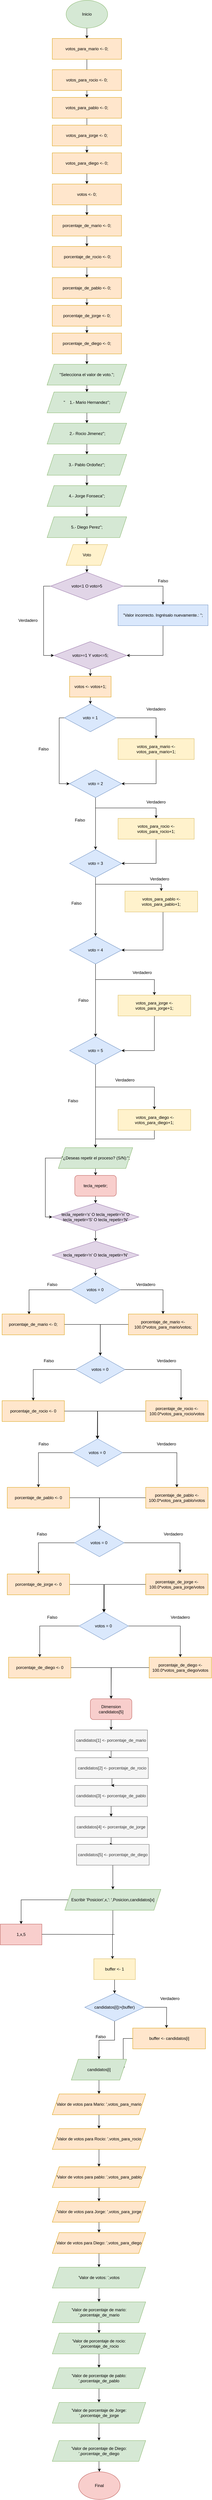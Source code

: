 <mxfile version="19.0.3" type="device"><diagram id="C5RBs43oDa-KdzZeNtuy" name="Page-1"><mxGraphModel dx="868" dy="553" grid="1" gridSize="10" guides="1" tooltips="1" connect="1" arrows="1" fold="1" page="1" pageScale="1" pageWidth="827" pageHeight="1169" math="0" shadow="0"><root><mxCell id="WIyWlLk6GJQsqaUBKTNV-0"/><mxCell id="WIyWlLk6GJQsqaUBKTNV-1" parent="WIyWlLk6GJQsqaUBKTNV-0"/><mxCell id="9znzS4tOZBLbrsTF10Df-2" value="" style="edgeStyle=orthogonalEdgeStyle;rounded=0;orthogonalLoop=1;jettySize=auto;html=1;" parent="WIyWlLk6GJQsqaUBKTNV-1" source="9znzS4tOZBLbrsTF10Df-0" target="9znzS4tOZBLbrsTF10Df-1" edge="1"><mxGeometry relative="1" as="geometry"/></mxCell><mxCell id="9znzS4tOZBLbrsTF10Df-0" value="Inicio" style="ellipse;whiteSpace=wrap;html=1;fillColor=#d5e8d4;strokeColor=#82b366;" parent="WIyWlLk6GJQsqaUBKTNV-1" vertex="1"><mxGeometry x="270" y="10" width="120" height="80" as="geometry"/></mxCell><mxCell id="9znzS4tOZBLbrsTF10Df-7" value="" style="edgeStyle=orthogonalEdgeStyle;rounded=0;orthogonalLoop=1;jettySize=auto;html=1;" parent="WIyWlLk6GJQsqaUBKTNV-1" source="9znzS4tOZBLbrsTF10Df-1" target="9znzS4tOZBLbrsTF10Df-4" edge="1"><mxGeometry relative="1" as="geometry"/></mxCell><mxCell id="9znzS4tOZBLbrsTF10Df-1" value="votos_para_mario &amp;lt;- 0;" style="rounded=0;whiteSpace=wrap;html=1;fillColor=#ffe6cc;strokeColor=#d79b00;" parent="WIyWlLk6GJQsqaUBKTNV-1" vertex="1"><mxGeometry x="230" y="120" width="200" height="60" as="geometry"/></mxCell><mxCell id="9znzS4tOZBLbrsTF10Df-3" value="votos_para_rocio &amp;lt;- 0;" style="rounded=0;whiteSpace=wrap;html=1;fillColor=#ffe6cc;strokeColor=#d79b00;" parent="WIyWlLk6GJQsqaUBKTNV-1" vertex="1"><mxGeometry x="230" y="210" width="200" height="60" as="geometry"/></mxCell><mxCell id="9znzS4tOZBLbrsTF10Df-8" value="" style="edgeStyle=orthogonalEdgeStyle;rounded=0;orthogonalLoop=1;jettySize=auto;html=1;" parent="WIyWlLk6GJQsqaUBKTNV-1" source="9znzS4tOZBLbrsTF10Df-4" target="9znzS4tOZBLbrsTF10Df-6" edge="1"><mxGeometry relative="1" as="geometry"/></mxCell><mxCell id="9znzS4tOZBLbrsTF10Df-4" value="votos_para_pablo &amp;lt;- 0;" style="rounded=0;whiteSpace=wrap;html=1;fillColor=#ffe6cc;strokeColor=#d79b00;" parent="WIyWlLk6GJQsqaUBKTNV-1" vertex="1"><mxGeometry x="230" y="290" width="200" height="60" as="geometry"/></mxCell><mxCell id="9znzS4tOZBLbrsTF10Df-5" value="votos_para_jorge &amp;lt;- 0;" style="rounded=0;whiteSpace=wrap;html=1;fillColor=#ffe6cc;strokeColor=#d79b00;" parent="WIyWlLk6GJQsqaUBKTNV-1" vertex="1"><mxGeometry x="230" y="370" width="200" height="60" as="geometry"/></mxCell><mxCell id="9znzS4tOZBLbrsTF10Df-11" value="" style="edgeStyle=orthogonalEdgeStyle;rounded=0;orthogonalLoop=1;jettySize=auto;html=1;" parent="WIyWlLk6GJQsqaUBKTNV-1" source="9znzS4tOZBLbrsTF10Df-6" target="9znzS4tOZBLbrsTF10Df-10" edge="1"><mxGeometry relative="1" as="geometry"/></mxCell><mxCell id="9znzS4tOZBLbrsTF10Df-6" value="votos_para_diego &amp;lt;- 0;" style="rounded=0;whiteSpace=wrap;html=1;fillColor=#ffe6cc;strokeColor=#d79b00;" parent="WIyWlLk6GJQsqaUBKTNV-1" vertex="1"><mxGeometry x="230" y="450" width="200" height="60" as="geometry"/></mxCell><mxCell id="9znzS4tOZBLbrsTF10Df-18" value="" style="edgeStyle=orthogonalEdgeStyle;rounded=0;orthogonalLoop=1;jettySize=auto;html=1;" parent="WIyWlLk6GJQsqaUBKTNV-1" source="9znzS4tOZBLbrsTF10Df-10" target="9znzS4tOZBLbrsTF10Df-17" edge="1"><mxGeometry relative="1" as="geometry"/></mxCell><mxCell id="9znzS4tOZBLbrsTF10Df-10" value="votos &amp;lt;- 0;" style="rounded=0;whiteSpace=wrap;html=1;fillColor=#ffe6cc;strokeColor=#d79b00;" parent="WIyWlLk6GJQsqaUBKTNV-1" vertex="1"><mxGeometry x="230" y="540" width="200" height="60" as="geometry"/></mxCell><mxCell id="9znzS4tOZBLbrsTF10Df-24" value="" style="edgeStyle=orthogonalEdgeStyle;rounded=0;orthogonalLoop=1;jettySize=auto;html=1;" parent="WIyWlLk6GJQsqaUBKTNV-1" source="9znzS4tOZBLbrsTF10Df-13" target="9znzS4tOZBLbrsTF10Df-23" edge="1"><mxGeometry relative="1" as="geometry"/></mxCell><mxCell id="9znzS4tOZBLbrsTF10Df-13" value="porcentaje_de_diego &amp;lt;- 0;" style="rounded=0;whiteSpace=wrap;html=1;fillColor=#ffe6cc;strokeColor=#d79b00;" parent="WIyWlLk6GJQsqaUBKTNV-1" vertex="1"><mxGeometry x="230" y="970" width="200" height="60" as="geometry"/></mxCell><mxCell id="9znzS4tOZBLbrsTF10Df-22" value="" style="edgeStyle=orthogonalEdgeStyle;rounded=0;orthogonalLoop=1;jettySize=auto;html=1;" parent="WIyWlLk6GJQsqaUBKTNV-1" source="9znzS4tOZBLbrsTF10Df-14" target="9znzS4tOZBLbrsTF10Df-13" edge="1"><mxGeometry relative="1" as="geometry"/></mxCell><mxCell id="9znzS4tOZBLbrsTF10Df-14" value="porcentaje_de_jorge &amp;lt;- 0;" style="rounded=0;whiteSpace=wrap;html=1;fillColor=#ffe6cc;strokeColor=#d79b00;" parent="WIyWlLk6GJQsqaUBKTNV-1" vertex="1"><mxGeometry x="230" y="890" width="200" height="60" as="geometry"/></mxCell><mxCell id="9znzS4tOZBLbrsTF10Df-21" value="" style="edgeStyle=orthogonalEdgeStyle;rounded=0;orthogonalLoop=1;jettySize=auto;html=1;" parent="WIyWlLk6GJQsqaUBKTNV-1" source="9znzS4tOZBLbrsTF10Df-15" target="9znzS4tOZBLbrsTF10Df-14" edge="1"><mxGeometry relative="1" as="geometry"/></mxCell><mxCell id="9znzS4tOZBLbrsTF10Df-15" value="porcentaje_de_pablo &amp;lt;- 0;" style="rounded=0;whiteSpace=wrap;html=1;fillColor=#ffe6cc;strokeColor=#d79b00;" parent="WIyWlLk6GJQsqaUBKTNV-1" vertex="1"><mxGeometry x="230" y="810" width="200" height="60" as="geometry"/></mxCell><mxCell id="9znzS4tOZBLbrsTF10Df-20" value="" style="edgeStyle=orthogonalEdgeStyle;rounded=0;orthogonalLoop=1;jettySize=auto;html=1;" parent="WIyWlLk6GJQsqaUBKTNV-1" source="9znzS4tOZBLbrsTF10Df-16" target="9znzS4tOZBLbrsTF10Df-15" edge="1"><mxGeometry relative="1" as="geometry"/></mxCell><mxCell id="9znzS4tOZBLbrsTF10Df-16" value="&amp;nbsp;porcentaje_de_rocio &amp;lt;- 0;" style="rounded=0;whiteSpace=wrap;html=1;fillColor=#ffe6cc;strokeColor=#d79b00;" parent="WIyWlLk6GJQsqaUBKTNV-1" vertex="1"><mxGeometry x="230" y="720" width="200" height="60" as="geometry"/></mxCell><mxCell id="9znzS4tOZBLbrsTF10Df-19" value="" style="edgeStyle=orthogonalEdgeStyle;rounded=0;orthogonalLoop=1;jettySize=auto;html=1;" parent="WIyWlLk6GJQsqaUBKTNV-1" source="9znzS4tOZBLbrsTF10Df-17" target="9znzS4tOZBLbrsTF10Df-16" edge="1"><mxGeometry relative="1" as="geometry"/></mxCell><mxCell id="9znzS4tOZBLbrsTF10Df-17" value="porcentaje_de_mario &amp;lt;- 0;" style="rounded=0;whiteSpace=wrap;html=1;fillColor=#ffe6cc;strokeColor=#d79b00;" parent="WIyWlLk6GJQsqaUBKTNV-1" vertex="1"><mxGeometry x="230" y="630" width="200" height="60" as="geometry"/></mxCell><mxCell id="9znzS4tOZBLbrsTF10Df-23" value="" style="shape=parallelogram;perimeter=parallelogramPerimeter;whiteSpace=wrap;html=1;fixedSize=1;fillColor=#d5e8d4;strokeColor=#82b366;" parent="WIyWlLk6GJQsqaUBKTNV-1" vertex="1"><mxGeometry x="215" y="1060" width="230" height="60" as="geometry"/></mxCell><mxCell id="9znzS4tOZBLbrsTF10Df-32" value="" style="edgeStyle=orthogonalEdgeStyle;rounded=0;orthogonalLoop=1;jettySize=auto;html=1;" parent="WIyWlLk6GJQsqaUBKTNV-1" source="9znzS4tOZBLbrsTF10Df-25" target="9znzS4tOZBLbrsTF10Df-27" edge="1"><mxGeometry relative="1" as="geometry"/></mxCell><mxCell id="9znzS4tOZBLbrsTF10Df-25" value="&quot;Selecciona el valor de voto.&quot;;" style="shape=parallelogram;perimeter=parallelogramPerimeter;whiteSpace=wrap;html=1;fixedSize=1;fillColor=#d5e8d4;strokeColor=#82b366;" parent="WIyWlLk6GJQsqaUBKTNV-1" vertex="1"><mxGeometry x="215" y="1060" width="230" height="60" as="geometry"/></mxCell><mxCell id="9znzS4tOZBLbrsTF10Df-34" value="" style="edgeStyle=orthogonalEdgeStyle;rounded=0;orthogonalLoop=1;jettySize=auto;html=1;" parent="WIyWlLk6GJQsqaUBKTNV-1" source="9znzS4tOZBLbrsTF10Df-27" target="9znzS4tOZBLbrsTF10Df-28" edge="1"><mxGeometry relative="1" as="geometry"/></mxCell><mxCell id="9znzS4tOZBLbrsTF10Df-27" value="&quot;&amp;nbsp; &amp;nbsp; 1.- Mario Hernandez&quot;;" style="shape=parallelogram;perimeter=parallelogramPerimeter;whiteSpace=wrap;html=1;fixedSize=1;fillColor=#d5e8d4;strokeColor=#82b366;" parent="WIyWlLk6GJQsqaUBKTNV-1" vertex="1"><mxGeometry x="215" y="1140" width="230" height="60" as="geometry"/></mxCell><mxCell id="9znzS4tOZBLbrsTF10Df-35" value="" style="edgeStyle=orthogonalEdgeStyle;rounded=0;orthogonalLoop=1;jettySize=auto;html=1;" parent="WIyWlLk6GJQsqaUBKTNV-1" source="9znzS4tOZBLbrsTF10Df-28" target="9znzS4tOZBLbrsTF10Df-30" edge="1"><mxGeometry relative="1" as="geometry"/></mxCell><mxCell id="9znzS4tOZBLbrsTF10Df-28" value="&amp;nbsp;2.- Rocio Jimenez&quot;;" style="shape=parallelogram;perimeter=parallelogramPerimeter;whiteSpace=wrap;html=1;fixedSize=1;fillColor=#d5e8d4;strokeColor=#82b366;" parent="WIyWlLk6GJQsqaUBKTNV-1" vertex="1"><mxGeometry x="215" y="1230" width="230" height="60" as="geometry"/></mxCell><mxCell id="9znzS4tOZBLbrsTF10Df-39" value="" style="edgeStyle=orthogonalEdgeStyle;rounded=0;orthogonalLoop=1;jettySize=auto;html=1;" parent="WIyWlLk6GJQsqaUBKTNV-1" source="9znzS4tOZBLbrsTF10Df-29" target="9znzS4tOZBLbrsTF10Df-38" edge="1"><mxGeometry relative="1" as="geometry"/></mxCell><mxCell id="9znzS4tOZBLbrsTF10Df-29" value="5.- Diego Perez&quot;;" style="shape=parallelogram;perimeter=parallelogramPerimeter;whiteSpace=wrap;html=1;fixedSize=1;fillColor=#d5e8d4;strokeColor=#82b366;" parent="WIyWlLk6GJQsqaUBKTNV-1" vertex="1"><mxGeometry x="215" y="1500" width="230" height="60" as="geometry"/></mxCell><mxCell id="9znzS4tOZBLbrsTF10Df-36" value="" style="edgeStyle=orthogonalEdgeStyle;rounded=0;orthogonalLoop=1;jettySize=auto;html=1;" parent="WIyWlLk6GJQsqaUBKTNV-1" source="9znzS4tOZBLbrsTF10Df-30" target="9znzS4tOZBLbrsTF10Df-31" edge="1"><mxGeometry relative="1" as="geometry"/></mxCell><mxCell id="9znzS4tOZBLbrsTF10Df-30" value="3.- Pablo Ordoñez&quot;;" style="shape=parallelogram;perimeter=parallelogramPerimeter;whiteSpace=wrap;html=1;fixedSize=1;fillColor=#d5e8d4;strokeColor=#82b366;" parent="WIyWlLk6GJQsqaUBKTNV-1" vertex="1"><mxGeometry x="215" y="1320" width="230" height="60" as="geometry"/></mxCell><mxCell id="9znzS4tOZBLbrsTF10Df-37" value="" style="edgeStyle=orthogonalEdgeStyle;rounded=0;orthogonalLoop=1;jettySize=auto;html=1;" parent="WIyWlLk6GJQsqaUBKTNV-1" source="9znzS4tOZBLbrsTF10Df-31" target="9znzS4tOZBLbrsTF10Df-29" edge="1"><mxGeometry relative="1" as="geometry"/></mxCell><mxCell id="9znzS4tOZBLbrsTF10Df-31" value="4.- Jorge Fonseca&quot;;" style="shape=parallelogram;perimeter=parallelogramPerimeter;whiteSpace=wrap;html=1;fixedSize=1;fillColor=#d5e8d4;strokeColor=#82b366;" parent="WIyWlLk6GJQsqaUBKTNV-1" vertex="1"><mxGeometry x="215" y="1410" width="230" height="60" as="geometry"/></mxCell><mxCell id="9znzS4tOZBLbrsTF10Df-41" value="" style="edgeStyle=orthogonalEdgeStyle;rounded=0;orthogonalLoop=1;jettySize=auto;html=1;" parent="WIyWlLk6GJQsqaUBKTNV-1" source="9znzS4tOZBLbrsTF10Df-38" target="9znzS4tOZBLbrsTF10Df-40" edge="1"><mxGeometry relative="1" as="geometry"/></mxCell><mxCell id="9znzS4tOZBLbrsTF10Df-38" value="Voto" style="shape=parallelogram;perimeter=parallelogramPerimeter;whiteSpace=wrap;html=1;fixedSize=1;fillColor=#fff2cc;strokeColor=#d6b656;" parent="WIyWlLk6GJQsqaUBKTNV-1" vertex="1"><mxGeometry x="270" y="1580" width="120" height="60" as="geometry"/></mxCell><mxCell id="9znzS4tOZBLbrsTF10Df-43" style="edgeStyle=orthogonalEdgeStyle;rounded=0;orthogonalLoop=1;jettySize=auto;html=1;exitX=1;exitY=0.5;exitDx=0;exitDy=0;entryX=0.5;entryY=0;entryDx=0;entryDy=0;" parent="WIyWlLk6GJQsqaUBKTNV-1" source="9znzS4tOZBLbrsTF10Df-40" target="9znzS4tOZBLbrsTF10Df-42" edge="1"><mxGeometry relative="1" as="geometry"/></mxCell><mxCell id="9znzS4tOZBLbrsTF10Df-49" style="edgeStyle=orthogonalEdgeStyle;rounded=0;orthogonalLoop=1;jettySize=auto;html=1;exitX=0;exitY=0.5;exitDx=0;exitDy=0;entryX=0;entryY=0.5;entryDx=0;entryDy=0;" parent="WIyWlLk6GJQsqaUBKTNV-1" source="9znzS4tOZBLbrsTF10Df-40" target="9znzS4tOZBLbrsTF10Df-46" edge="1"><mxGeometry relative="1" as="geometry"/></mxCell><mxCell id="9znzS4tOZBLbrsTF10Df-40" value="voto&amp;lt;1 O voto&amp;gt;5" style="rhombus;whiteSpace=wrap;html=1;fillColor=#e1d5e7;strokeColor=#9673a6;" parent="WIyWlLk6GJQsqaUBKTNV-1" vertex="1"><mxGeometry x="225" y="1660" width="210" height="80" as="geometry"/></mxCell><mxCell id="9znzS4tOZBLbrsTF10Df-50" style="edgeStyle=orthogonalEdgeStyle;rounded=0;orthogonalLoop=1;jettySize=auto;html=1;entryX=1;entryY=0.5;entryDx=0;entryDy=0;" parent="WIyWlLk6GJQsqaUBKTNV-1" source="9znzS4tOZBLbrsTF10Df-42" target="9znzS4tOZBLbrsTF10Df-46" edge="1"><mxGeometry relative="1" as="geometry"/></mxCell><mxCell id="9znzS4tOZBLbrsTF10Df-42" value="&quot;Valor incorrecto. Ingrésalo nuevamente.: &quot;;" style="rounded=0;whiteSpace=wrap;html=1;fillColor=#dae8fc;strokeColor=#6c8ebf;" parent="WIyWlLk6GJQsqaUBKTNV-1" vertex="1"><mxGeometry x="420" y="1754" width="260" height="60" as="geometry"/></mxCell><mxCell id="9znzS4tOZBLbrsTF10Df-55" value="" style="edgeStyle=orthogonalEdgeStyle;rounded=0;orthogonalLoop=1;jettySize=auto;html=1;" parent="WIyWlLk6GJQsqaUBKTNV-1" source="9znzS4tOZBLbrsTF10Df-46" target="9znzS4tOZBLbrsTF10Df-54" edge="1"><mxGeometry relative="1" as="geometry"/></mxCell><mxCell id="9znzS4tOZBLbrsTF10Df-46" value="voto&amp;gt;=1 Y voto&amp;lt;=5;" style="rhombus;whiteSpace=wrap;html=1;fillColor=#e1d5e7;strokeColor=#9673a6;" parent="WIyWlLk6GJQsqaUBKTNV-1" vertex="1"><mxGeometry x="235" y="1860" width="210" height="80" as="geometry"/></mxCell><mxCell id="9znzS4tOZBLbrsTF10Df-51" value="Falso" style="text;html=1;strokeColor=none;fillColor=none;align=center;verticalAlign=middle;whiteSpace=wrap;rounded=0;" parent="WIyWlLk6GJQsqaUBKTNV-1" vertex="1"><mxGeometry x="520" y="1670" width="60" height="30" as="geometry"/></mxCell><mxCell id="9znzS4tOZBLbrsTF10Df-53" value="Verdadero" style="text;html=1;strokeColor=none;fillColor=none;align=center;verticalAlign=middle;whiteSpace=wrap;rounded=0;" parent="WIyWlLk6GJQsqaUBKTNV-1" vertex="1"><mxGeometry x="130" y="1784" width="60" height="30" as="geometry"/></mxCell><mxCell id="9znzS4tOZBLbrsTF10Df-57" value="" style="edgeStyle=orthogonalEdgeStyle;rounded=0;orthogonalLoop=1;jettySize=auto;html=1;" parent="WIyWlLk6GJQsqaUBKTNV-1" source="9znzS4tOZBLbrsTF10Df-54" target="9znzS4tOZBLbrsTF10Df-56" edge="1"><mxGeometry relative="1" as="geometry"/></mxCell><mxCell id="9znzS4tOZBLbrsTF10Df-54" value="votos &amp;lt;- votos+1;" style="rounded=0;whiteSpace=wrap;html=1;fillColor=#ffe6cc;strokeColor=#d79b00;" parent="WIyWlLk6GJQsqaUBKTNV-1" vertex="1"><mxGeometry x="280" y="1960" width="120" height="60" as="geometry"/></mxCell><mxCell id="9znzS4tOZBLbrsTF10Df-60" style="edgeStyle=orthogonalEdgeStyle;rounded=0;orthogonalLoop=1;jettySize=auto;html=1;entryX=0.5;entryY=0;entryDx=0;entryDy=0;" parent="WIyWlLk6GJQsqaUBKTNV-1" source="9znzS4tOZBLbrsTF10Df-56" target="9znzS4tOZBLbrsTF10Df-59" edge="1"><mxGeometry relative="1" as="geometry"/></mxCell><mxCell id="9znzS4tOZBLbrsTF10Df-63" style="edgeStyle=orthogonalEdgeStyle;rounded=0;orthogonalLoop=1;jettySize=auto;html=1;entryX=0;entryY=0.5;entryDx=0;entryDy=0;" parent="WIyWlLk6GJQsqaUBKTNV-1" source="9znzS4tOZBLbrsTF10Df-56" target="9znzS4tOZBLbrsTF10Df-61" edge="1"><mxGeometry relative="1" as="geometry"><Array as="points"><mxPoint x="250" y="2080"/><mxPoint x="250" y="2270"/></Array></mxGeometry></mxCell><mxCell id="9znzS4tOZBLbrsTF10Df-56" value="voto = 1" style="rhombus;whiteSpace=wrap;html=1;fillColor=#dae8fc;strokeColor=#6c8ebf;" parent="WIyWlLk6GJQsqaUBKTNV-1" vertex="1"><mxGeometry x="265" y="2040" width="150" height="80" as="geometry"/></mxCell><mxCell id="9znzS4tOZBLbrsTF10Df-64" style="edgeStyle=orthogonalEdgeStyle;rounded=0;orthogonalLoop=1;jettySize=auto;html=1;entryX=1;entryY=0.5;entryDx=0;entryDy=0;" parent="WIyWlLk6GJQsqaUBKTNV-1" source="9znzS4tOZBLbrsTF10Df-59" target="9znzS4tOZBLbrsTF10Df-61" edge="1"><mxGeometry relative="1" as="geometry"/></mxCell><mxCell id="9znzS4tOZBLbrsTF10Df-59" value="votos_para_mario &amp;lt;- votos_para_mario+1;" style="rounded=0;whiteSpace=wrap;html=1;fillColor=#fff2cc;strokeColor=#d6b656;" parent="WIyWlLk6GJQsqaUBKTNV-1" vertex="1"><mxGeometry x="420" y="2140" width="220" height="60" as="geometry"/></mxCell><mxCell id="9znzS4tOZBLbrsTF10Df-78" style="edgeStyle=orthogonalEdgeStyle;rounded=0;orthogonalLoop=1;jettySize=auto;html=1;entryX=0.5;entryY=0;entryDx=0;entryDy=0;" parent="WIyWlLk6GJQsqaUBKTNV-1" source="9znzS4tOZBLbrsTF10Df-61" target="9znzS4tOZBLbrsTF10Df-77" edge="1"><mxGeometry relative="1" as="geometry"/></mxCell><mxCell id="9znzS4tOZBLbrsTF10Df-80" style="edgeStyle=orthogonalEdgeStyle;rounded=0;orthogonalLoop=1;jettySize=auto;html=1;exitX=0.5;exitY=1;exitDx=0;exitDy=0;" parent="WIyWlLk6GJQsqaUBKTNV-1" source="9znzS4tOZBLbrsTF10Df-61" target="9znzS4tOZBLbrsTF10Df-79" edge="1"><mxGeometry relative="1" as="geometry"/></mxCell><mxCell id="9znzS4tOZBLbrsTF10Df-61" value="voto = 2" style="rhombus;whiteSpace=wrap;html=1;fillColor=#dae8fc;strokeColor=#6c8ebf;" parent="WIyWlLk6GJQsqaUBKTNV-1" vertex="1"><mxGeometry x="280" y="2230" width="150" height="80" as="geometry"/></mxCell><mxCell id="9znzS4tOZBLbrsTF10Df-65" value="Verdadero" style="text;html=1;strokeColor=none;fillColor=none;align=center;verticalAlign=middle;whiteSpace=wrap;rounded=0;" parent="WIyWlLk6GJQsqaUBKTNV-1" vertex="1"><mxGeometry x="500" y="2040" width="60" height="30" as="geometry"/></mxCell><mxCell id="9znzS4tOZBLbrsTF10Df-66" value="Falso" style="text;html=1;strokeColor=none;fillColor=none;align=center;verticalAlign=middle;whiteSpace=wrap;rounded=0;" parent="WIyWlLk6GJQsqaUBKTNV-1" vertex="1"><mxGeometry x="175" y="2155" width="60" height="30" as="geometry"/></mxCell><mxCell id="9znzS4tOZBLbrsTF10Df-81" style="edgeStyle=orthogonalEdgeStyle;rounded=0;orthogonalLoop=1;jettySize=auto;html=1;exitX=0.5;exitY=1;exitDx=0;exitDy=0;entryX=1;entryY=0.5;entryDx=0;entryDy=0;" parent="WIyWlLk6GJQsqaUBKTNV-1" source="9znzS4tOZBLbrsTF10Df-77" target="9znzS4tOZBLbrsTF10Df-79" edge="1"><mxGeometry relative="1" as="geometry"/></mxCell><mxCell id="9znzS4tOZBLbrsTF10Df-77" value="votos_para_rocio &amp;lt;- votos_para_rocio+1;" style="rounded=0;whiteSpace=wrap;html=1;fillColor=#fff2cc;strokeColor=#d6b656;" parent="WIyWlLk6GJQsqaUBKTNV-1" vertex="1"><mxGeometry x="420" y="2370" width="220" height="60" as="geometry"/></mxCell><mxCell id="9znzS4tOZBLbrsTF10Df-85" style="edgeStyle=orthogonalEdgeStyle;rounded=0;orthogonalLoop=1;jettySize=auto;html=1;exitX=0.5;exitY=1;exitDx=0;exitDy=0;entryX=0.5;entryY=0;entryDx=0;entryDy=0;" parent="WIyWlLk6GJQsqaUBKTNV-1" source="9znzS4tOZBLbrsTF10Df-79" target="9znzS4tOZBLbrsTF10Df-84" edge="1"><mxGeometry relative="1" as="geometry"/></mxCell><mxCell id="9znzS4tOZBLbrsTF10Df-87" style="edgeStyle=orthogonalEdgeStyle;rounded=0;orthogonalLoop=1;jettySize=auto;html=1;exitX=0.5;exitY=1;exitDx=0;exitDy=0;entryX=0.5;entryY=0;entryDx=0;entryDy=0;" parent="WIyWlLk6GJQsqaUBKTNV-1" source="9znzS4tOZBLbrsTF10Df-79" target="9znzS4tOZBLbrsTF10Df-86" edge="1"><mxGeometry relative="1" as="geometry"/></mxCell><mxCell id="9znzS4tOZBLbrsTF10Df-79" value="voto = 3" style="rhombus;whiteSpace=wrap;html=1;fillColor=#dae8fc;strokeColor=#6c8ebf;" parent="WIyWlLk6GJQsqaUBKTNV-1" vertex="1"><mxGeometry x="280" y="2460" width="150" height="80" as="geometry"/></mxCell><mxCell id="9znzS4tOZBLbrsTF10Df-82" value="Verdadero" style="text;html=1;strokeColor=none;fillColor=none;align=center;verticalAlign=middle;whiteSpace=wrap;rounded=0;" parent="WIyWlLk6GJQsqaUBKTNV-1" vertex="1"><mxGeometry x="500" y="2308" width="60" height="30" as="geometry"/></mxCell><mxCell id="9znzS4tOZBLbrsTF10Df-83" value="Falso" style="text;html=1;strokeColor=none;fillColor=none;align=center;verticalAlign=middle;whiteSpace=wrap;rounded=0;" parent="WIyWlLk6GJQsqaUBKTNV-1" vertex="1"><mxGeometry x="280" y="2360" width="60" height="30" as="geometry"/></mxCell><mxCell id="9znzS4tOZBLbrsTF10Df-88" style="edgeStyle=orthogonalEdgeStyle;rounded=0;orthogonalLoop=1;jettySize=auto;html=1;entryX=1;entryY=0.5;entryDx=0;entryDy=0;" parent="WIyWlLk6GJQsqaUBKTNV-1" source="9znzS4tOZBLbrsTF10Df-84" target="9znzS4tOZBLbrsTF10Df-86" edge="1"><mxGeometry relative="1" as="geometry"><Array as="points"><mxPoint x="550" y="2750"/></Array></mxGeometry></mxCell><mxCell id="9znzS4tOZBLbrsTF10Df-84" value="votos_para_pablo &amp;lt;- votos_para_pablo+1;" style="rounded=0;whiteSpace=wrap;html=1;fillColor=#fff2cc;strokeColor=#d6b656;" parent="WIyWlLk6GJQsqaUBKTNV-1" vertex="1"><mxGeometry x="440" y="2580" width="210" height="60" as="geometry"/></mxCell><mxCell id="9znzS4tOZBLbrsTF10Df-92" style="edgeStyle=orthogonalEdgeStyle;rounded=0;orthogonalLoop=1;jettySize=auto;html=1;exitX=0.5;exitY=1;exitDx=0;exitDy=0;entryX=0.5;entryY=0;entryDx=0;entryDy=0;" parent="WIyWlLk6GJQsqaUBKTNV-1" source="9znzS4tOZBLbrsTF10Df-86" target="9znzS4tOZBLbrsTF10Df-91" edge="1"><mxGeometry relative="1" as="geometry"/></mxCell><mxCell id="9znzS4tOZBLbrsTF10Df-94" style="edgeStyle=orthogonalEdgeStyle;rounded=0;orthogonalLoop=1;jettySize=auto;html=1;entryX=0.5;entryY=0;entryDx=0;entryDy=0;" parent="WIyWlLk6GJQsqaUBKTNV-1" source="9znzS4tOZBLbrsTF10Df-86" target="9znzS4tOZBLbrsTF10Df-93" edge="1"><mxGeometry relative="1" as="geometry"/></mxCell><mxCell id="9znzS4tOZBLbrsTF10Df-86" value="voto = 4" style="rhombus;whiteSpace=wrap;html=1;fillColor=#dae8fc;strokeColor=#6c8ebf;" parent="WIyWlLk6GJQsqaUBKTNV-1" vertex="1"><mxGeometry x="280" y="2710" width="150" height="80" as="geometry"/></mxCell><mxCell id="9znzS4tOZBLbrsTF10Df-89" value="Verdadero" style="text;html=1;strokeColor=none;fillColor=none;align=center;verticalAlign=middle;whiteSpace=wrap;rounded=0;" parent="WIyWlLk6GJQsqaUBKTNV-1" vertex="1"><mxGeometry x="510" y="2530" width="60" height="30" as="geometry"/></mxCell><mxCell id="9znzS4tOZBLbrsTF10Df-90" value="Falso" style="text;html=1;strokeColor=none;fillColor=none;align=center;verticalAlign=middle;whiteSpace=wrap;rounded=0;" parent="WIyWlLk6GJQsqaUBKTNV-1" vertex="1"><mxGeometry x="270" y="2600" width="60" height="30" as="geometry"/></mxCell><mxCell id="9znzS4tOZBLbrsTF10Df-95" style="edgeStyle=orthogonalEdgeStyle;rounded=0;orthogonalLoop=1;jettySize=auto;html=1;entryX=1;entryY=0.5;entryDx=0;entryDy=0;" parent="WIyWlLk6GJQsqaUBKTNV-1" source="9znzS4tOZBLbrsTF10Df-91" target="9znzS4tOZBLbrsTF10Df-93" edge="1"><mxGeometry relative="1" as="geometry"/></mxCell><mxCell id="9znzS4tOZBLbrsTF10Df-91" value="votos_para_jorge &amp;lt;- votos_para_jorge+1;" style="rounded=0;whiteSpace=wrap;html=1;fillColor=#fff2cc;strokeColor=#d6b656;" parent="WIyWlLk6GJQsqaUBKTNV-1" vertex="1"><mxGeometry x="420" y="2880" width="210" height="60" as="geometry"/></mxCell><mxCell id="9znzS4tOZBLbrsTF10Df-101" style="edgeStyle=orthogonalEdgeStyle;rounded=0;orthogonalLoop=1;jettySize=auto;html=1;exitX=0.5;exitY=1;exitDx=0;exitDy=0;" parent="WIyWlLk6GJQsqaUBKTNV-1" source="9znzS4tOZBLbrsTF10Df-93" target="9znzS4tOZBLbrsTF10Df-98" edge="1"><mxGeometry relative="1" as="geometry"/></mxCell><mxCell id="9znzS4tOZBLbrsTF10Df-103" style="edgeStyle=orthogonalEdgeStyle;rounded=0;orthogonalLoop=1;jettySize=auto;html=1;entryX=0.5;entryY=0;entryDx=0;entryDy=0;" parent="WIyWlLk6GJQsqaUBKTNV-1" source="9znzS4tOZBLbrsTF10Df-93" target="9znzS4tOZBLbrsTF10Df-102" edge="1"><mxGeometry relative="1" as="geometry"/></mxCell><mxCell id="9znzS4tOZBLbrsTF10Df-93" value="voto = 5" style="rhombus;whiteSpace=wrap;html=1;fillColor=#dae8fc;strokeColor=#6c8ebf;" parent="WIyWlLk6GJQsqaUBKTNV-1" vertex="1"><mxGeometry x="280" y="3000" width="150" height="80" as="geometry"/></mxCell><mxCell id="9znzS4tOZBLbrsTF10Df-96" value="Verdadero" style="text;html=1;strokeColor=none;fillColor=none;align=center;verticalAlign=middle;whiteSpace=wrap;rounded=0;" parent="WIyWlLk6GJQsqaUBKTNV-1" vertex="1"><mxGeometry x="460" y="2800" width="60" height="30" as="geometry"/></mxCell><mxCell id="9znzS4tOZBLbrsTF10Df-97" value="Falso" style="text;html=1;strokeColor=none;fillColor=none;align=center;verticalAlign=middle;whiteSpace=wrap;rounded=0;" parent="WIyWlLk6GJQsqaUBKTNV-1" vertex="1"><mxGeometry x="290" y="2880" width="60" height="30" as="geometry"/></mxCell><mxCell id="9znzS4tOZBLbrsTF10Df-104" style="edgeStyle=orthogonalEdgeStyle;rounded=0;orthogonalLoop=1;jettySize=auto;html=1;" parent="WIyWlLk6GJQsqaUBKTNV-1" source="9znzS4tOZBLbrsTF10Df-98" target="9znzS4tOZBLbrsTF10Df-102" edge="1"><mxGeometry relative="1" as="geometry"/></mxCell><mxCell id="9znzS4tOZBLbrsTF10Df-98" value="&amp;nbsp;votos_para_diego &amp;lt;- votos_para_diego+1;" style="rounded=0;whiteSpace=wrap;html=1;fillColor=#fff2cc;strokeColor=#d6b656;" parent="WIyWlLk6GJQsqaUBKTNV-1" vertex="1"><mxGeometry x="420" y="3210" width="210" height="60" as="geometry"/></mxCell><mxCell id="9znzS4tOZBLbrsTF10Df-108" value="" style="edgeStyle=orthogonalEdgeStyle;rounded=0;orthogonalLoop=1;jettySize=auto;html=1;" parent="WIyWlLk6GJQsqaUBKTNV-1" source="9znzS4tOZBLbrsTF10Df-102" target="9znzS4tOZBLbrsTF10Df-107" edge="1"><mxGeometry relative="1" as="geometry"/></mxCell><mxCell id="nJC9lIAdAk6NZAcijKJm-0" style="edgeStyle=orthogonalEdgeStyle;rounded=0;orthogonalLoop=1;jettySize=auto;html=1;entryX=0;entryY=0.5;entryDx=0;entryDy=0;" edge="1" parent="WIyWlLk6GJQsqaUBKTNV-1" source="9znzS4tOZBLbrsTF10Df-102" target="9znzS4tOZBLbrsTF10Df-109"><mxGeometry relative="1" as="geometry"><mxPoint x="220" y="3520" as="targetPoint"/><Array as="points"><mxPoint x="210" y="3350"/><mxPoint x="210" y="3520"/></Array></mxGeometry></mxCell><mxCell id="9znzS4tOZBLbrsTF10Df-102" value="&quot;¿Deseas repetir el proceso? (S/N):&quot;;" style="shape=parallelogram;perimeter=parallelogramPerimeter;whiteSpace=wrap;html=1;fixedSize=1;fillColor=#d5e8d4;strokeColor=#82b366;" parent="WIyWlLk6GJQsqaUBKTNV-1" vertex="1"><mxGeometry x="247.5" y="3320" width="215" height="60" as="geometry"/></mxCell><mxCell id="9znzS4tOZBLbrsTF10Df-105" value="Verdadero" style="text;html=1;strokeColor=none;fillColor=none;align=center;verticalAlign=middle;whiteSpace=wrap;rounded=0;" parent="WIyWlLk6GJQsqaUBKTNV-1" vertex="1"><mxGeometry x="410" y="3110" width="60" height="30" as="geometry"/></mxCell><mxCell id="9znzS4tOZBLbrsTF10Df-106" value="Falso" style="text;html=1;strokeColor=none;fillColor=none;align=center;verticalAlign=middle;whiteSpace=wrap;rounded=0;" parent="WIyWlLk6GJQsqaUBKTNV-1" vertex="1"><mxGeometry x="260" y="3170" width="60" height="30" as="geometry"/></mxCell><mxCell id="9znzS4tOZBLbrsTF10Df-110" value="" style="edgeStyle=orthogonalEdgeStyle;rounded=0;orthogonalLoop=1;jettySize=auto;html=1;" parent="WIyWlLk6GJQsqaUBKTNV-1" source="9znzS4tOZBLbrsTF10Df-107" target="9znzS4tOZBLbrsTF10Df-109" edge="1"><mxGeometry relative="1" as="geometry"/></mxCell><mxCell id="9znzS4tOZBLbrsTF10Df-107" value="tecla_repetir;" style="rounded=1;whiteSpace=wrap;html=1;fillColor=#f8cecc;strokeColor=#b85450;" parent="WIyWlLk6GJQsqaUBKTNV-1" vertex="1"><mxGeometry x="295" y="3400" width="120" height="60" as="geometry"/></mxCell><mxCell id="9znzS4tOZBLbrsTF10Df-112" value="" style="edgeStyle=orthogonalEdgeStyle;rounded=0;orthogonalLoop=1;jettySize=auto;html=1;" parent="WIyWlLk6GJQsqaUBKTNV-1" source="9znzS4tOZBLbrsTF10Df-109" target="9znzS4tOZBLbrsTF10Df-111" edge="1"><mxGeometry relative="1" as="geometry"/></mxCell><mxCell id="9znzS4tOZBLbrsTF10Df-109" value="tecla_repetir='s' O tecla_repetir='n' O tecla_repetir='S' O tecla_repetir='N'" style="rhombus;whiteSpace=wrap;html=1;fillColor=#e1d5e7;strokeColor=#9673a6;" parent="WIyWlLk6GJQsqaUBKTNV-1" vertex="1"><mxGeometry x="230" y="3480" width="250" height="80" as="geometry"/></mxCell><mxCell id="9znzS4tOZBLbrsTF10Df-116" style="edgeStyle=orthogonalEdgeStyle;rounded=0;orthogonalLoop=1;jettySize=auto;html=1;exitX=0.5;exitY=1;exitDx=0;exitDy=0;entryX=0.5;entryY=0;entryDx=0;entryDy=0;" parent="WIyWlLk6GJQsqaUBKTNV-1" source="9znzS4tOZBLbrsTF10Df-111" target="9znzS4tOZBLbrsTF10Df-113" edge="1"><mxGeometry relative="1" as="geometry"/></mxCell><mxCell id="9znzS4tOZBLbrsTF10Df-111" value="tecla_repetir='n' O tecla_repetir='N'" style="rhombus;whiteSpace=wrap;html=1;fillColor=#e1d5e7;strokeColor=#9673a6;" parent="WIyWlLk6GJQsqaUBKTNV-1" vertex="1"><mxGeometry x="230" y="3590" width="250" height="80" as="geometry"/></mxCell><mxCell id="9znzS4tOZBLbrsTF10Df-117" style="edgeStyle=orthogonalEdgeStyle;rounded=0;orthogonalLoop=1;jettySize=auto;html=1;entryX=0.433;entryY=0.017;entryDx=0;entryDy=0;entryPerimeter=0;" parent="WIyWlLk6GJQsqaUBKTNV-1" source="9znzS4tOZBLbrsTF10Df-113" target="9znzS4tOZBLbrsTF10Df-114" edge="1"><mxGeometry relative="1" as="geometry"/></mxCell><mxCell id="9znzS4tOZBLbrsTF10Df-118" style="edgeStyle=orthogonalEdgeStyle;rounded=0;orthogonalLoop=1;jettySize=auto;html=1;" parent="WIyWlLk6GJQsqaUBKTNV-1" source="9znzS4tOZBLbrsTF10Df-113" target="9znzS4tOZBLbrsTF10Df-115" edge="1"><mxGeometry relative="1" as="geometry"/></mxCell><mxCell id="9znzS4tOZBLbrsTF10Df-113" value="votos = 0&amp;nbsp;" style="rhombus;whiteSpace=wrap;html=1;fillColor=#dae8fc;strokeColor=#6c8ebf;" parent="WIyWlLk6GJQsqaUBKTNV-1" vertex="1"><mxGeometry x="283.75" y="3690" width="142.5" height="80" as="geometry"/></mxCell><mxCell id="9znzS4tOZBLbrsTF10Df-122" style="edgeStyle=orthogonalEdgeStyle;rounded=0;orthogonalLoop=1;jettySize=auto;html=1;" parent="WIyWlLk6GJQsqaUBKTNV-1" source="9znzS4tOZBLbrsTF10Df-114" target="9znzS4tOZBLbrsTF10Df-121" edge="1"><mxGeometry relative="1" as="geometry"/></mxCell><mxCell id="9znzS4tOZBLbrsTF10Df-114" value="porcentaje_de_mario &amp;lt;- 0;" style="rounded=0;whiteSpace=wrap;html=1;fillColor=#ffe6cc;strokeColor=#d79b00;" parent="WIyWlLk6GJQsqaUBKTNV-1" vertex="1"><mxGeometry x="85" y="3800" width="180" height="60" as="geometry"/></mxCell><mxCell id="9znzS4tOZBLbrsTF10Df-123" style="edgeStyle=orthogonalEdgeStyle;rounded=0;orthogonalLoop=1;jettySize=auto;html=1;entryX=0.5;entryY=0;entryDx=0;entryDy=0;" parent="WIyWlLk6GJQsqaUBKTNV-1" source="9znzS4tOZBLbrsTF10Df-115" target="9znzS4tOZBLbrsTF10Df-121" edge="1"><mxGeometry relative="1" as="geometry"/></mxCell><mxCell id="9znzS4tOZBLbrsTF10Df-115" value="porcentaje_de_mario &amp;lt;- 100.0*votos_para_mario/votos;" style="rounded=0;whiteSpace=wrap;html=1;fillColor=#ffe6cc;strokeColor=#d79b00;" parent="WIyWlLk6GJQsqaUBKTNV-1" vertex="1"><mxGeometry x="450" y="3800" width="200" height="60" as="geometry"/></mxCell><mxCell id="9znzS4tOZBLbrsTF10Df-119" value="Falso" style="text;html=1;strokeColor=none;fillColor=none;align=center;verticalAlign=middle;whiteSpace=wrap;rounded=0;" parent="WIyWlLk6GJQsqaUBKTNV-1" vertex="1"><mxGeometry x="200" y="3700" width="60" height="30" as="geometry"/></mxCell><mxCell id="9znzS4tOZBLbrsTF10Df-120" value="Verdadero" style="text;html=1;strokeColor=none;fillColor=none;align=center;verticalAlign=middle;whiteSpace=wrap;rounded=0;" parent="WIyWlLk6GJQsqaUBKTNV-1" vertex="1"><mxGeometry x="470" y="3700" width="60" height="30" as="geometry"/></mxCell><mxCell id="9znzS4tOZBLbrsTF10Df-126" style="edgeStyle=orthogonalEdgeStyle;rounded=0;orthogonalLoop=1;jettySize=auto;html=1;" parent="WIyWlLk6GJQsqaUBKTNV-1" source="9znzS4tOZBLbrsTF10Df-121" target="9znzS4tOZBLbrsTF10Df-124" edge="1"><mxGeometry relative="1" as="geometry"/></mxCell><mxCell id="9znzS4tOZBLbrsTF10Df-127" style="edgeStyle=orthogonalEdgeStyle;rounded=0;orthogonalLoop=1;jettySize=auto;html=1;entryX=0.567;entryY=-0.017;entryDx=0;entryDy=0;entryPerimeter=0;" parent="WIyWlLk6GJQsqaUBKTNV-1" source="9znzS4tOZBLbrsTF10Df-121" target="9znzS4tOZBLbrsTF10Df-125" edge="1"><mxGeometry relative="1" as="geometry"/></mxCell><mxCell id="9znzS4tOZBLbrsTF10Df-121" value="votos = 0&amp;nbsp;" style="rhombus;whiteSpace=wrap;html=1;fillColor=#dae8fc;strokeColor=#6c8ebf;" parent="WIyWlLk6GJQsqaUBKTNV-1" vertex="1"><mxGeometry x="297.5" y="3920" width="142.5" height="80" as="geometry"/></mxCell><mxCell id="9znzS4tOZBLbrsTF10Df-133" style="edgeStyle=orthogonalEdgeStyle;rounded=0;orthogonalLoop=1;jettySize=auto;html=1;" parent="WIyWlLk6GJQsqaUBKTNV-1" source="9znzS4tOZBLbrsTF10Df-124" target="9znzS4tOZBLbrsTF10Df-130" edge="1"><mxGeometry relative="1" as="geometry"/></mxCell><mxCell id="9znzS4tOZBLbrsTF10Df-124" value="porcentaje_de_rocio &amp;lt;- 0" style="rounded=0;whiteSpace=wrap;html=1;fillColor=#ffe6cc;strokeColor=#d79b00;" parent="WIyWlLk6GJQsqaUBKTNV-1" vertex="1"><mxGeometry x="85" y="4050" width="180" height="60" as="geometry"/></mxCell><mxCell id="9znzS4tOZBLbrsTF10Df-134" style="edgeStyle=orthogonalEdgeStyle;rounded=0;orthogonalLoop=1;jettySize=auto;html=1;" parent="WIyWlLk6GJQsqaUBKTNV-1" source="9znzS4tOZBLbrsTF10Df-125" edge="1"><mxGeometry relative="1" as="geometry"><mxPoint x="360" y="4160" as="targetPoint"/></mxGeometry></mxCell><mxCell id="9znzS4tOZBLbrsTF10Df-125" value="porcentaje_de_rocio &amp;lt;- 100.0*votos_para_rocio/votos" style="rounded=0;whiteSpace=wrap;html=1;fillColor=#ffe6cc;strokeColor=#d79b00;" parent="WIyWlLk6GJQsqaUBKTNV-1" vertex="1"><mxGeometry x="500" y="4050" width="180" height="60" as="geometry"/></mxCell><mxCell id="9znzS4tOZBLbrsTF10Df-128" value="Falso" style="text;html=1;strokeColor=none;fillColor=none;align=center;verticalAlign=middle;whiteSpace=wrap;rounded=0;" parent="WIyWlLk6GJQsqaUBKTNV-1" vertex="1"><mxGeometry x="190" y="3920" width="60" height="30" as="geometry"/></mxCell><mxCell id="9znzS4tOZBLbrsTF10Df-129" value="Verdadero" style="text;html=1;strokeColor=none;fillColor=none;align=center;verticalAlign=middle;whiteSpace=wrap;rounded=0;" parent="WIyWlLk6GJQsqaUBKTNV-1" vertex="1"><mxGeometry x="530" y="3920" width="60" height="30" as="geometry"/></mxCell><mxCell id="9znzS4tOZBLbrsTF10Df-135" style="edgeStyle=orthogonalEdgeStyle;rounded=0;orthogonalLoop=1;jettySize=auto;html=1;exitX=0;exitY=0.5;exitDx=0;exitDy=0;entryX=0.5;entryY=0;entryDx=0;entryDy=0;" parent="WIyWlLk6GJQsqaUBKTNV-1" source="9znzS4tOZBLbrsTF10Df-130" target="9znzS4tOZBLbrsTF10Df-131" edge="1"><mxGeometry relative="1" as="geometry"/></mxCell><mxCell id="9znzS4tOZBLbrsTF10Df-136" style="edgeStyle=orthogonalEdgeStyle;rounded=0;orthogonalLoop=1;jettySize=auto;html=1;" parent="WIyWlLk6GJQsqaUBKTNV-1" source="9znzS4tOZBLbrsTF10Df-130" target="9znzS4tOZBLbrsTF10Df-132" edge="1"><mxGeometry relative="1" as="geometry"/></mxCell><mxCell id="9znzS4tOZBLbrsTF10Df-130" value="votos = 0&amp;nbsp;" style="rhombus;whiteSpace=wrap;html=1;fillColor=#dae8fc;strokeColor=#6c8ebf;" parent="WIyWlLk6GJQsqaUBKTNV-1" vertex="1"><mxGeometry x="290" y="4160" width="142.5" height="80" as="geometry"/></mxCell><mxCell id="9znzS4tOZBLbrsTF10Df-140" style="edgeStyle=orthogonalEdgeStyle;rounded=0;orthogonalLoop=1;jettySize=auto;html=1;entryX=0.5;entryY=0;entryDx=0;entryDy=0;" parent="WIyWlLk6GJQsqaUBKTNV-1" source="9znzS4tOZBLbrsTF10Df-131" target="9znzS4tOZBLbrsTF10Df-139" edge="1"><mxGeometry relative="1" as="geometry"/></mxCell><mxCell id="9znzS4tOZBLbrsTF10Df-131" value="porcentaje_de_pablo &amp;lt;- 0" style="rounded=0;whiteSpace=wrap;html=1;fillColor=#ffe6cc;strokeColor=#d79b00;" parent="WIyWlLk6GJQsqaUBKTNV-1" vertex="1"><mxGeometry x="100" y="4300" width="180" height="60" as="geometry"/></mxCell><mxCell id="9znzS4tOZBLbrsTF10Df-142" style="edgeStyle=orthogonalEdgeStyle;rounded=0;orthogonalLoop=1;jettySize=auto;html=1;exitX=0;exitY=0.5;exitDx=0;exitDy=0;entryX=0.5;entryY=0;entryDx=0;entryDy=0;" parent="WIyWlLk6GJQsqaUBKTNV-1" source="9znzS4tOZBLbrsTF10Df-132" target="9znzS4tOZBLbrsTF10Df-139" edge="1"><mxGeometry relative="1" as="geometry"/></mxCell><mxCell id="9znzS4tOZBLbrsTF10Df-132" value="porcentaje_de_pablo &amp;lt;- 100.0*votos_para_pablo/votos" style="rounded=0;whiteSpace=wrap;html=1;fillColor=#ffe6cc;strokeColor=#d79b00;" parent="WIyWlLk6GJQsqaUBKTNV-1" vertex="1"><mxGeometry x="500" y="4300" width="180" height="60" as="geometry"/></mxCell><mxCell id="9znzS4tOZBLbrsTF10Df-137" value="Falso" style="text;html=1;strokeColor=none;fillColor=none;align=center;verticalAlign=middle;whiteSpace=wrap;rounded=0;" parent="WIyWlLk6GJQsqaUBKTNV-1" vertex="1"><mxGeometry x="175" y="4160" width="60" height="30" as="geometry"/></mxCell><mxCell id="9znzS4tOZBLbrsTF10Df-138" value="Verdadero" style="text;html=1;strokeColor=none;fillColor=none;align=center;verticalAlign=middle;whiteSpace=wrap;rounded=0;" parent="WIyWlLk6GJQsqaUBKTNV-1" vertex="1"><mxGeometry x="530" y="4160" width="60" height="30" as="geometry"/></mxCell><mxCell id="9znzS4tOZBLbrsTF10Df-145" style="edgeStyle=orthogonalEdgeStyle;rounded=0;orthogonalLoop=1;jettySize=auto;html=1;" parent="WIyWlLk6GJQsqaUBKTNV-1" source="9znzS4tOZBLbrsTF10Df-139" target="9znzS4tOZBLbrsTF10Df-143" edge="1"><mxGeometry relative="1" as="geometry"/></mxCell><mxCell id="9znzS4tOZBLbrsTF10Df-146" style="edgeStyle=orthogonalEdgeStyle;rounded=0;orthogonalLoop=1;jettySize=auto;html=1;entryX=0.55;entryY=-0.067;entryDx=0;entryDy=0;entryPerimeter=0;" parent="WIyWlLk6GJQsqaUBKTNV-1" source="9znzS4tOZBLbrsTF10Df-139" target="9znzS4tOZBLbrsTF10Df-144" edge="1"><mxGeometry relative="1" as="geometry"/></mxCell><mxCell id="9znzS4tOZBLbrsTF10Df-139" value="votos = 0&amp;nbsp;" style="rhombus;whiteSpace=wrap;html=1;fillColor=#dae8fc;strokeColor=#6c8ebf;" parent="WIyWlLk6GJQsqaUBKTNV-1" vertex="1"><mxGeometry x="295" y="4420" width="142.5" height="80" as="geometry"/></mxCell><mxCell id="9znzS4tOZBLbrsTF10Df-148" style="edgeStyle=orthogonalEdgeStyle;rounded=0;orthogonalLoop=1;jettySize=auto;html=1;entryX=0.5;entryY=0;entryDx=0;entryDy=0;" parent="WIyWlLk6GJQsqaUBKTNV-1" source="9znzS4tOZBLbrsTF10Df-143" target="9znzS4tOZBLbrsTF10Df-147" edge="1"><mxGeometry relative="1" as="geometry"/></mxCell><mxCell id="9znzS4tOZBLbrsTF10Df-143" value="porcentaje_de_jorge &amp;lt;- 0" style="rounded=0;whiteSpace=wrap;html=1;fillColor=#ffe6cc;strokeColor=#d79b00;" parent="WIyWlLk6GJQsqaUBKTNV-1" vertex="1"><mxGeometry x="100" y="4550" width="180" height="60" as="geometry"/></mxCell><mxCell id="9znzS4tOZBLbrsTF10Df-149" style="edgeStyle=orthogonalEdgeStyle;rounded=0;orthogonalLoop=1;jettySize=auto;html=1;" parent="WIyWlLk6GJQsqaUBKTNV-1" source="9znzS4tOZBLbrsTF10Df-144" edge="1"><mxGeometry relative="1" as="geometry"><mxPoint x="380" y="4660" as="targetPoint"/></mxGeometry></mxCell><mxCell id="9znzS4tOZBLbrsTF10Df-144" value="porcentaje_de_jorge &amp;lt;- 100.0*votos_para_jorge/votos" style="rounded=0;whiteSpace=wrap;html=1;fillColor=#ffe6cc;strokeColor=#d79b00;" parent="WIyWlLk6GJQsqaUBKTNV-1" vertex="1"><mxGeometry x="500" y="4550" width="180" height="60" as="geometry"/></mxCell><mxCell id="9znzS4tOZBLbrsTF10Df-152" style="edgeStyle=orthogonalEdgeStyle;rounded=0;orthogonalLoop=1;jettySize=auto;html=1;entryX=0.5;entryY=0;entryDx=0;entryDy=0;" parent="WIyWlLk6GJQsqaUBKTNV-1" source="9znzS4tOZBLbrsTF10Df-147" target="9znzS4tOZBLbrsTF10Df-150" edge="1"><mxGeometry relative="1" as="geometry"/></mxCell><mxCell id="9znzS4tOZBLbrsTF10Df-153" style="edgeStyle=orthogonalEdgeStyle;rounded=0;orthogonalLoop=1;jettySize=auto;html=1;" parent="WIyWlLk6GJQsqaUBKTNV-1" source="9znzS4tOZBLbrsTF10Df-147" target="9znzS4tOZBLbrsTF10Df-151" edge="1"><mxGeometry relative="1" as="geometry"/></mxCell><mxCell id="9znzS4tOZBLbrsTF10Df-147" value="votos = 0&amp;nbsp;" style="rhombus;whiteSpace=wrap;html=1;fillColor=#dae8fc;strokeColor=#6c8ebf;" parent="WIyWlLk6GJQsqaUBKTNV-1" vertex="1"><mxGeometry x="307.5" y="4660" width="142.5" height="80" as="geometry"/></mxCell><mxCell id="9znzS4tOZBLbrsTF10Df-159" style="edgeStyle=orthogonalEdgeStyle;rounded=0;orthogonalLoop=1;jettySize=auto;html=1;entryX=0.5;entryY=0;entryDx=0;entryDy=0;" parent="WIyWlLk6GJQsqaUBKTNV-1" source="9znzS4tOZBLbrsTF10Df-150" target="9znzS4tOZBLbrsTF10Df-158" edge="1"><mxGeometry relative="1" as="geometry"/></mxCell><mxCell id="9znzS4tOZBLbrsTF10Df-150" value="porcentaje_de_diego &amp;lt;- 0" style="rounded=0;whiteSpace=wrap;html=1;fillColor=#ffe6cc;strokeColor=#d79b00;" parent="WIyWlLk6GJQsqaUBKTNV-1" vertex="1"><mxGeometry x="103.75" y="4790" width="180" height="60" as="geometry"/></mxCell><mxCell id="9znzS4tOZBLbrsTF10Df-160" style="edgeStyle=orthogonalEdgeStyle;rounded=0;orthogonalLoop=1;jettySize=auto;html=1;" parent="WIyWlLk6GJQsqaUBKTNV-1" source="9znzS4tOZBLbrsTF10Df-151" edge="1"><mxGeometry relative="1" as="geometry"><mxPoint x="400" y="4910" as="targetPoint"/></mxGeometry></mxCell><mxCell id="9znzS4tOZBLbrsTF10Df-151" value="porcentaje_de_diego &amp;lt;- 100.0*votos_para_diego/votos" style="rounded=0;whiteSpace=wrap;html=1;fillColor=#ffe6cc;strokeColor=#d79b00;" parent="WIyWlLk6GJQsqaUBKTNV-1" vertex="1"><mxGeometry x="510" y="4790" width="180" height="60" as="geometry"/></mxCell><mxCell id="9znzS4tOZBLbrsTF10Df-154" value="Falso" style="text;html=1;strokeColor=none;fillColor=none;align=center;verticalAlign=middle;whiteSpace=wrap;rounded=0;" parent="WIyWlLk6GJQsqaUBKTNV-1" vertex="1"><mxGeometry x="170" y="4420" width="60" height="30" as="geometry"/></mxCell><mxCell id="9znzS4tOZBLbrsTF10Df-155" value="Verdadero" style="text;html=1;strokeColor=none;fillColor=none;align=center;verticalAlign=middle;whiteSpace=wrap;rounded=0;" parent="WIyWlLk6GJQsqaUBKTNV-1" vertex="1"><mxGeometry x="550" y="4420" width="60" height="30" as="geometry"/></mxCell><mxCell id="9znzS4tOZBLbrsTF10Df-156" value="Falso" style="text;html=1;strokeColor=none;fillColor=none;align=center;verticalAlign=middle;whiteSpace=wrap;rounded=0;" parent="WIyWlLk6GJQsqaUBKTNV-1" vertex="1"><mxGeometry x="200" y="4660" width="60" height="30" as="geometry"/></mxCell><mxCell id="9znzS4tOZBLbrsTF10Df-157" value="Verdadero" style="text;html=1;strokeColor=none;fillColor=none;align=center;verticalAlign=middle;whiteSpace=wrap;rounded=0;" parent="WIyWlLk6GJQsqaUBKTNV-1" vertex="1"><mxGeometry x="570" y="4660" width="60" height="30" as="geometry"/></mxCell><mxCell id="9znzS4tOZBLbrsTF10Df-166" value="" style="edgeStyle=orthogonalEdgeStyle;rounded=0;orthogonalLoop=1;jettySize=auto;html=1;" parent="WIyWlLk6GJQsqaUBKTNV-1" source="9znzS4tOZBLbrsTF10Df-158" target="9znzS4tOZBLbrsTF10Df-161" edge="1"><mxGeometry relative="1" as="geometry"/></mxCell><mxCell id="9znzS4tOZBLbrsTF10Df-158" value="Dimension candidatos[5]" style="rounded=1;whiteSpace=wrap;html=1;fillColor=#f8cecc;strokeColor=#b85450;" parent="WIyWlLk6GJQsqaUBKTNV-1" vertex="1"><mxGeometry x="340" y="4910" width="120" height="60" as="geometry"/></mxCell><mxCell id="9znzS4tOZBLbrsTF10Df-167" value="" style="edgeStyle=orthogonalEdgeStyle;rounded=0;orthogonalLoop=1;jettySize=auto;html=1;" parent="WIyWlLk6GJQsqaUBKTNV-1" source="9znzS4tOZBLbrsTF10Df-161" target="9znzS4tOZBLbrsTF10Df-163" edge="1"><mxGeometry relative="1" as="geometry"/></mxCell><mxCell id="9znzS4tOZBLbrsTF10Df-161" value="candidatos[1] &amp;lt;- porcentaje_de_mario" style="rounded=0;whiteSpace=wrap;html=1;fillColor=#f5f5f5;fontColor=#333333;strokeColor=#666666;" parent="WIyWlLk6GJQsqaUBKTNV-1" vertex="1"><mxGeometry x="295" y="5000" width="210" height="60" as="geometry"/></mxCell><mxCell id="9znzS4tOZBLbrsTF10Df-170" value="" style="edgeStyle=orthogonalEdgeStyle;rounded=0;orthogonalLoop=1;jettySize=auto;html=1;" parent="WIyWlLk6GJQsqaUBKTNV-1" source="9znzS4tOZBLbrsTF10Df-162" target="9znzS4tOZBLbrsTF10Df-165" edge="1"><mxGeometry relative="1" as="geometry"/></mxCell><mxCell id="9znzS4tOZBLbrsTF10Df-162" value="candidatos[3] &amp;lt;- porcentaje_de_pablo" style="rounded=0;whiteSpace=wrap;html=1;fillColor=#f5f5f5;fontColor=#333333;strokeColor=#666666;" parent="WIyWlLk6GJQsqaUBKTNV-1" vertex="1"><mxGeometry x="295" y="5160" width="210" height="60" as="geometry"/></mxCell><mxCell id="9znzS4tOZBLbrsTF10Df-169" value="" style="edgeStyle=orthogonalEdgeStyle;rounded=0;orthogonalLoop=1;jettySize=auto;html=1;" parent="WIyWlLk6GJQsqaUBKTNV-1" source="9znzS4tOZBLbrsTF10Df-163" target="9znzS4tOZBLbrsTF10Df-162" edge="1"><mxGeometry relative="1" as="geometry"/></mxCell><mxCell id="9znzS4tOZBLbrsTF10Df-163" value="candidatos[2] &amp;lt;- porcentaje_de_rocio" style="rounded=0;whiteSpace=wrap;html=1;fillColor=#f5f5f5;fontColor=#333333;strokeColor=#666666;" parent="WIyWlLk6GJQsqaUBKTNV-1" vertex="1"><mxGeometry x="297.5" y="5080" width="210" height="60" as="geometry"/></mxCell><mxCell id="9znzS4tOZBLbrsTF10Df-172" value="" style="edgeStyle=orthogonalEdgeStyle;rounded=0;orthogonalLoop=1;jettySize=auto;html=1;" parent="WIyWlLk6GJQsqaUBKTNV-1" source="9znzS4tOZBLbrsTF10Df-165" target="9znzS4tOZBLbrsTF10Df-171" edge="1"><mxGeometry relative="1" as="geometry"/></mxCell><mxCell id="9znzS4tOZBLbrsTF10Df-165" value="candidatos[4] &amp;lt;- porcentaje_de_jorge" style="rounded=0;whiteSpace=wrap;html=1;fillColor=#f5f5f5;fontColor=#333333;strokeColor=#666666;" parent="WIyWlLk6GJQsqaUBKTNV-1" vertex="1"><mxGeometry x="295" y="5250" width="210" height="60" as="geometry"/></mxCell><mxCell id="XmNgWJaIqC1R0JsmyW86-1" value="" style="edgeStyle=orthogonalEdgeStyle;rounded=0;orthogonalLoop=1;jettySize=auto;html=1;" parent="WIyWlLk6GJQsqaUBKTNV-1" source="9znzS4tOZBLbrsTF10Df-171" target="XmNgWJaIqC1R0JsmyW86-0" edge="1"><mxGeometry relative="1" as="geometry"/></mxCell><mxCell id="9znzS4tOZBLbrsTF10Df-171" value="candidatos[5] &amp;lt;- porcentaje_de_diego" style="rounded=0;whiteSpace=wrap;html=1;fillColor=#f5f5f5;fontColor=#333333;strokeColor=#666666;" parent="WIyWlLk6GJQsqaUBKTNV-1" vertex="1"><mxGeometry x="300" y="5330" width="210" height="60" as="geometry"/></mxCell><mxCell id="XmNgWJaIqC1R0JsmyW86-3" style="edgeStyle=orthogonalEdgeStyle;rounded=0;orthogonalLoop=1;jettySize=auto;html=1;entryX=0.5;entryY=0;entryDx=0;entryDy=0;" parent="WIyWlLk6GJQsqaUBKTNV-1" source="XmNgWJaIqC1R0JsmyW86-0" target="XmNgWJaIqC1R0JsmyW86-2" edge="1"><mxGeometry relative="1" as="geometry"/></mxCell><mxCell id="XmNgWJaIqC1R0JsmyW86-5" style="edgeStyle=orthogonalEdgeStyle;rounded=0;orthogonalLoop=1;jettySize=auto;html=1;entryX=0.45;entryY=0.017;entryDx=0;entryDy=0;entryPerimeter=0;" parent="WIyWlLk6GJQsqaUBKTNV-1" source="XmNgWJaIqC1R0JsmyW86-0" target="XmNgWJaIqC1R0JsmyW86-4" edge="1"><mxGeometry relative="1" as="geometry"/></mxCell><mxCell id="XmNgWJaIqC1R0JsmyW86-0" value="Escribir 'Posicion',x,': ',Posicion,candidatos[x]" style="shape=parallelogram;perimeter=parallelogramPerimeter;whiteSpace=wrap;html=1;fixedSize=1;fillColor=#d5e8d4;strokeColor=#82b366;" parent="WIyWlLk6GJQsqaUBKTNV-1" vertex="1"><mxGeometry x="266.25" y="5460" width="277.5" height="60" as="geometry"/></mxCell><mxCell id="XmNgWJaIqC1R0JsmyW86-2" value="1,x,5" style="rounded=0;whiteSpace=wrap;html=1;fillColor=#f8cecc;strokeColor=#b85450;" parent="WIyWlLk6GJQsqaUBKTNV-1" vertex="1"><mxGeometry x="80" y="5560" width="120" height="60" as="geometry"/></mxCell><mxCell id="XmNgWJaIqC1R0JsmyW86-11" value="" style="edgeStyle=orthogonalEdgeStyle;rounded=0;orthogonalLoop=1;jettySize=auto;html=1;" parent="WIyWlLk6GJQsqaUBKTNV-1" source="XmNgWJaIqC1R0JsmyW86-4" target="XmNgWJaIqC1R0JsmyW86-7" edge="1"><mxGeometry relative="1" as="geometry"/></mxCell><mxCell id="XmNgWJaIqC1R0JsmyW86-4" value="buffer &amp;lt;- 1" style="rounded=0;whiteSpace=wrap;html=1;fillColor=#fff2cc;strokeColor=#d6b656;" parent="WIyWlLk6GJQsqaUBKTNV-1" vertex="1"><mxGeometry x="350" y="5660" width="120" height="60" as="geometry"/></mxCell><mxCell id="XmNgWJaIqC1R0JsmyW86-13" style="edgeStyle=orthogonalEdgeStyle;rounded=0;orthogonalLoop=1;jettySize=auto;html=1;" parent="WIyWlLk6GJQsqaUBKTNV-1" source="XmNgWJaIqC1R0JsmyW86-7" edge="1"><mxGeometry relative="1" as="geometry"><mxPoint x="560" y="5860" as="targetPoint"/></mxGeometry></mxCell><mxCell id="XmNgWJaIqC1R0JsmyW86-16" value="" style="edgeStyle=orthogonalEdgeStyle;rounded=0;orthogonalLoop=1;jettySize=auto;html=1;" parent="WIyWlLk6GJQsqaUBKTNV-1" source="XmNgWJaIqC1R0JsmyW86-7" target="XmNgWJaIqC1R0JsmyW86-15" edge="1"><mxGeometry relative="1" as="geometry"/></mxCell><mxCell id="XmNgWJaIqC1R0JsmyW86-7" value="candidatos[i])&amp;gt;(buffer)" style="rhombus;whiteSpace=wrap;html=1;fillColor=#dae8fc;strokeColor=#6c8ebf;" parent="WIyWlLk6GJQsqaUBKTNV-1" vertex="1"><mxGeometry x="324" y="5760" width="172" height="80" as="geometry"/></mxCell><mxCell id="XmNgWJaIqC1R0JsmyW86-10" value="" style="endArrow=none;html=1;rounded=0;" parent="WIyWlLk6GJQsqaUBKTNV-1" edge="1"><mxGeometry width="50" height="50" relative="1" as="geometry"><mxPoint x="200" y="5589.5" as="sourcePoint"/><mxPoint x="410" y="5590" as="targetPoint"/><Array as="points"><mxPoint x="240" y="5589.5"/></Array></mxGeometry></mxCell><mxCell id="XmNgWJaIqC1R0JsmyW86-19" style="edgeStyle=orthogonalEdgeStyle;rounded=0;orthogonalLoop=1;jettySize=auto;html=1;entryX=1;entryY=0.5;entryDx=0;entryDy=0;" parent="WIyWlLk6GJQsqaUBKTNV-1" source="XmNgWJaIqC1R0JsmyW86-12" target="XmNgWJaIqC1R0JsmyW86-15" edge="1"><mxGeometry relative="1" as="geometry"/></mxCell><mxCell id="XmNgWJaIqC1R0JsmyW86-12" value="buffer &amp;lt;- candidatos[i]" style="rounded=0;whiteSpace=wrap;html=1;fillColor=#ffe6cc;strokeColor=#d79b00;" parent="WIyWlLk6GJQsqaUBKTNV-1" vertex="1"><mxGeometry x="462.5" y="5860" width="210" height="60" as="geometry"/></mxCell><mxCell id="XmNgWJaIqC1R0JsmyW86-14" value="Verdadero&lt;br&gt;" style="text;html=1;strokeColor=none;fillColor=none;align=center;verticalAlign=middle;whiteSpace=wrap;rounded=0;" parent="WIyWlLk6GJQsqaUBKTNV-1" vertex="1"><mxGeometry x="520" y="5760" width="100" height="30" as="geometry"/></mxCell><mxCell id="XmNgWJaIqC1R0JsmyW86-21" value="" style="edgeStyle=orthogonalEdgeStyle;rounded=0;orthogonalLoop=1;jettySize=auto;html=1;" parent="WIyWlLk6GJQsqaUBKTNV-1" source="XmNgWJaIqC1R0JsmyW86-15" target="XmNgWJaIqC1R0JsmyW86-20" edge="1"><mxGeometry relative="1" as="geometry"/></mxCell><mxCell id="XmNgWJaIqC1R0JsmyW86-15" value="candidatos[i]" style="shape=parallelogram;perimeter=parallelogramPerimeter;whiteSpace=wrap;html=1;fixedSize=1;fillColor=#d5e8d4;strokeColor=#82b366;" parent="WIyWlLk6GJQsqaUBKTNV-1" vertex="1"><mxGeometry x="285" y="5950" width="160" height="60" as="geometry"/></mxCell><mxCell id="XmNgWJaIqC1R0JsmyW86-17" value="Falso" style="text;html=1;strokeColor=none;fillColor=none;align=center;verticalAlign=middle;whiteSpace=wrap;rounded=0;" parent="WIyWlLk6GJQsqaUBKTNV-1" vertex="1"><mxGeometry x="340" y="5870" width="60" height="30" as="geometry"/></mxCell><mxCell id="XmNgWJaIqC1R0JsmyW86-27" value="" style="edgeStyle=orthogonalEdgeStyle;rounded=0;orthogonalLoop=1;jettySize=auto;html=1;" parent="WIyWlLk6GJQsqaUBKTNV-1" source="XmNgWJaIqC1R0JsmyW86-20" target="XmNgWJaIqC1R0JsmyW86-23" edge="1"><mxGeometry relative="1" as="geometry"/></mxCell><mxCell id="XmNgWJaIqC1R0JsmyW86-20" value="Valor de votos para Mario: ',votos_para_mario" style="shape=parallelogram;perimeter=parallelogramPerimeter;whiteSpace=wrap;html=1;fixedSize=1;fillColor=#ffe6cc;strokeColor=#d79b00;" parent="WIyWlLk6GJQsqaUBKTNV-1" vertex="1"><mxGeometry x="230" y="6050" width="270" height="60" as="geometry"/></mxCell><mxCell id="XmNgWJaIqC1R0JsmyW86-28" value="" style="edgeStyle=orthogonalEdgeStyle;rounded=0;orthogonalLoop=1;jettySize=auto;html=1;" parent="WIyWlLk6GJQsqaUBKTNV-1" source="XmNgWJaIqC1R0JsmyW86-23" target="XmNgWJaIqC1R0JsmyW86-24" edge="1"><mxGeometry relative="1" as="geometry"/></mxCell><mxCell id="XmNgWJaIqC1R0JsmyW86-23" value="'Valor de votos para Rocio: ',votos_para_rocio" style="shape=parallelogram;perimeter=parallelogramPerimeter;whiteSpace=wrap;html=1;fixedSize=1;fillColor=#ffe6cc;strokeColor=#d79b00;" parent="WIyWlLk6GJQsqaUBKTNV-1" vertex="1"><mxGeometry x="230" y="6150" width="270" height="60" as="geometry"/></mxCell><mxCell id="XmNgWJaIqC1R0JsmyW86-29" value="" style="edgeStyle=orthogonalEdgeStyle;rounded=0;orthogonalLoop=1;jettySize=auto;html=1;" parent="WIyWlLk6GJQsqaUBKTNV-1" source="XmNgWJaIqC1R0JsmyW86-24" target="XmNgWJaIqC1R0JsmyW86-25" edge="1"><mxGeometry relative="1" as="geometry"/></mxCell><mxCell id="XmNgWJaIqC1R0JsmyW86-24" value="'Valor de votos para pablo: ',votos_para_pablo" style="shape=parallelogram;perimeter=parallelogramPerimeter;whiteSpace=wrap;html=1;fixedSize=1;fillColor=#ffe6cc;strokeColor=#d79b00;" parent="WIyWlLk6GJQsqaUBKTNV-1" vertex="1"><mxGeometry x="230" y="6260" width="270" height="60" as="geometry"/></mxCell><mxCell id="XmNgWJaIqC1R0JsmyW86-30" value="" style="edgeStyle=orthogonalEdgeStyle;rounded=0;orthogonalLoop=1;jettySize=auto;html=1;" parent="WIyWlLk6GJQsqaUBKTNV-1" source="XmNgWJaIqC1R0JsmyW86-25" target="XmNgWJaIqC1R0JsmyW86-26" edge="1"><mxGeometry relative="1" as="geometry"/></mxCell><mxCell id="XmNgWJaIqC1R0JsmyW86-25" value="'Valor de votos para Jorge: ',votos_para_jorge" style="shape=parallelogram;perimeter=parallelogramPerimeter;whiteSpace=wrap;html=1;fixedSize=1;fillColor=#ffe6cc;strokeColor=#d79b00;" parent="WIyWlLk6GJQsqaUBKTNV-1" vertex="1"><mxGeometry x="230" y="6360" width="270" height="60" as="geometry"/></mxCell><mxCell id="XmNgWJaIqC1R0JsmyW86-33" value="" style="edgeStyle=orthogonalEdgeStyle;rounded=0;orthogonalLoop=1;jettySize=auto;html=1;" parent="WIyWlLk6GJQsqaUBKTNV-1" source="XmNgWJaIqC1R0JsmyW86-26" target="XmNgWJaIqC1R0JsmyW86-32" edge="1"><mxGeometry relative="1" as="geometry"/></mxCell><mxCell id="XmNgWJaIqC1R0JsmyW86-26" value="Valor de votos para Diego: ',votos_para_diego" style="shape=parallelogram;perimeter=parallelogramPerimeter;whiteSpace=wrap;html=1;fixedSize=1;fillColor=#ffe6cc;strokeColor=#d79b00;" parent="WIyWlLk6GJQsqaUBKTNV-1" vertex="1"><mxGeometry x="230" y="6450" width="270" height="60" as="geometry"/></mxCell><mxCell id="XmNgWJaIqC1R0JsmyW86-39" value="" style="edgeStyle=orthogonalEdgeStyle;rounded=0;orthogonalLoop=1;jettySize=auto;html=1;" parent="WIyWlLk6GJQsqaUBKTNV-1" source="XmNgWJaIqC1R0JsmyW86-32" target="XmNgWJaIqC1R0JsmyW86-34" edge="1"><mxGeometry relative="1" as="geometry"/></mxCell><mxCell id="XmNgWJaIqC1R0JsmyW86-32" value="'Valor de votos: ',votos" style="shape=parallelogram;perimeter=parallelogramPerimeter;whiteSpace=wrap;html=1;fixedSize=1;fillColor=#d5e8d4;strokeColor=#82b366;" parent="WIyWlLk6GJQsqaUBKTNV-1" vertex="1"><mxGeometry x="230" y="6550" width="270" height="60" as="geometry"/></mxCell><mxCell id="XmNgWJaIqC1R0JsmyW86-40" value="" style="edgeStyle=orthogonalEdgeStyle;rounded=0;orthogonalLoop=1;jettySize=auto;html=1;" parent="WIyWlLk6GJQsqaUBKTNV-1" source="XmNgWJaIqC1R0JsmyW86-34" target="XmNgWJaIqC1R0JsmyW86-36" edge="1"><mxGeometry relative="1" as="geometry"/></mxCell><mxCell id="XmNgWJaIqC1R0JsmyW86-34" value="'Valor de porcentaje de mario: ',porcentaje_de_mario" style="shape=parallelogram;perimeter=parallelogramPerimeter;whiteSpace=wrap;html=1;fixedSize=1;fillColor=#d5e8d4;strokeColor=#82b366;" parent="WIyWlLk6GJQsqaUBKTNV-1" vertex="1"><mxGeometry x="230" y="6650" width="270" height="60" as="geometry"/></mxCell><mxCell id="XmNgWJaIqC1R0JsmyW86-42" value="" style="edgeStyle=orthogonalEdgeStyle;rounded=0;orthogonalLoop=1;jettySize=auto;html=1;" parent="WIyWlLk6GJQsqaUBKTNV-1" source="XmNgWJaIqC1R0JsmyW86-35" target="XmNgWJaIqC1R0JsmyW86-37" edge="1"><mxGeometry relative="1" as="geometry"/></mxCell><mxCell id="XmNgWJaIqC1R0JsmyW86-35" value="'Valor de porcentaje de pablo: ',porcentaje_de_pablo" style="shape=parallelogram;perimeter=parallelogramPerimeter;whiteSpace=wrap;html=1;fixedSize=1;fillColor=#d5e8d4;strokeColor=#82b366;" parent="WIyWlLk6GJQsqaUBKTNV-1" vertex="1"><mxGeometry x="230" y="6840" width="270" height="60" as="geometry"/></mxCell><mxCell id="XmNgWJaIqC1R0JsmyW86-41" value="" style="edgeStyle=orthogonalEdgeStyle;rounded=0;orthogonalLoop=1;jettySize=auto;html=1;" parent="WIyWlLk6GJQsqaUBKTNV-1" source="XmNgWJaIqC1R0JsmyW86-36" target="XmNgWJaIqC1R0JsmyW86-35" edge="1"><mxGeometry relative="1" as="geometry"/></mxCell><mxCell id="XmNgWJaIqC1R0JsmyW86-36" value="'Valor de porcentaje de rocio: ',porcentaje_de_rocio" style="shape=parallelogram;perimeter=parallelogramPerimeter;whiteSpace=wrap;html=1;fixedSize=1;fillColor=#d5e8d4;strokeColor=#82b366;" parent="WIyWlLk6GJQsqaUBKTNV-1" vertex="1"><mxGeometry x="230" y="6740" width="270" height="60" as="geometry"/></mxCell><mxCell id="XmNgWJaIqC1R0JsmyW86-43" value="" style="edgeStyle=orthogonalEdgeStyle;rounded=0;orthogonalLoop=1;jettySize=auto;html=1;" parent="WIyWlLk6GJQsqaUBKTNV-1" source="XmNgWJaIqC1R0JsmyW86-37" target="XmNgWJaIqC1R0JsmyW86-38" edge="1"><mxGeometry relative="1" as="geometry"/></mxCell><mxCell id="XmNgWJaIqC1R0JsmyW86-37" value="'Valor de porcentaje de Jorge: ',porcentaje_de_jorge" style="shape=parallelogram;perimeter=parallelogramPerimeter;whiteSpace=wrap;html=1;fixedSize=1;fillColor=#d5e8d4;strokeColor=#82b366;" parent="WIyWlLk6GJQsqaUBKTNV-1" vertex="1"><mxGeometry x="230" y="6940" width="270" height="60" as="geometry"/></mxCell><mxCell id="XmNgWJaIqC1R0JsmyW86-45" value="" style="edgeStyle=orthogonalEdgeStyle;rounded=0;orthogonalLoop=1;jettySize=auto;html=1;" parent="WIyWlLk6GJQsqaUBKTNV-1" source="XmNgWJaIqC1R0JsmyW86-38" target="XmNgWJaIqC1R0JsmyW86-44" edge="1"><mxGeometry relative="1" as="geometry"/></mxCell><mxCell id="XmNgWJaIqC1R0JsmyW86-38" value="&lt;div&gt;'Valor de porcentaje de Diego: ',porcentaje_de_diego&lt;/div&gt;" style="shape=parallelogram;perimeter=parallelogramPerimeter;whiteSpace=wrap;html=1;fixedSize=1;fillColor=#d5e8d4;strokeColor=#82b366;" parent="WIyWlLk6GJQsqaUBKTNV-1" vertex="1"><mxGeometry x="230" y="7050" width="270" height="60" as="geometry"/></mxCell><mxCell id="XmNgWJaIqC1R0JsmyW86-44" value="Final" style="ellipse;whiteSpace=wrap;html=1;fillColor=#f8cecc;strokeColor=#b85450;" parent="WIyWlLk6GJQsqaUBKTNV-1" vertex="1"><mxGeometry x="306" y="7140" width="120" height="80" as="geometry"/></mxCell></root></mxGraphModel></diagram></mxfile>